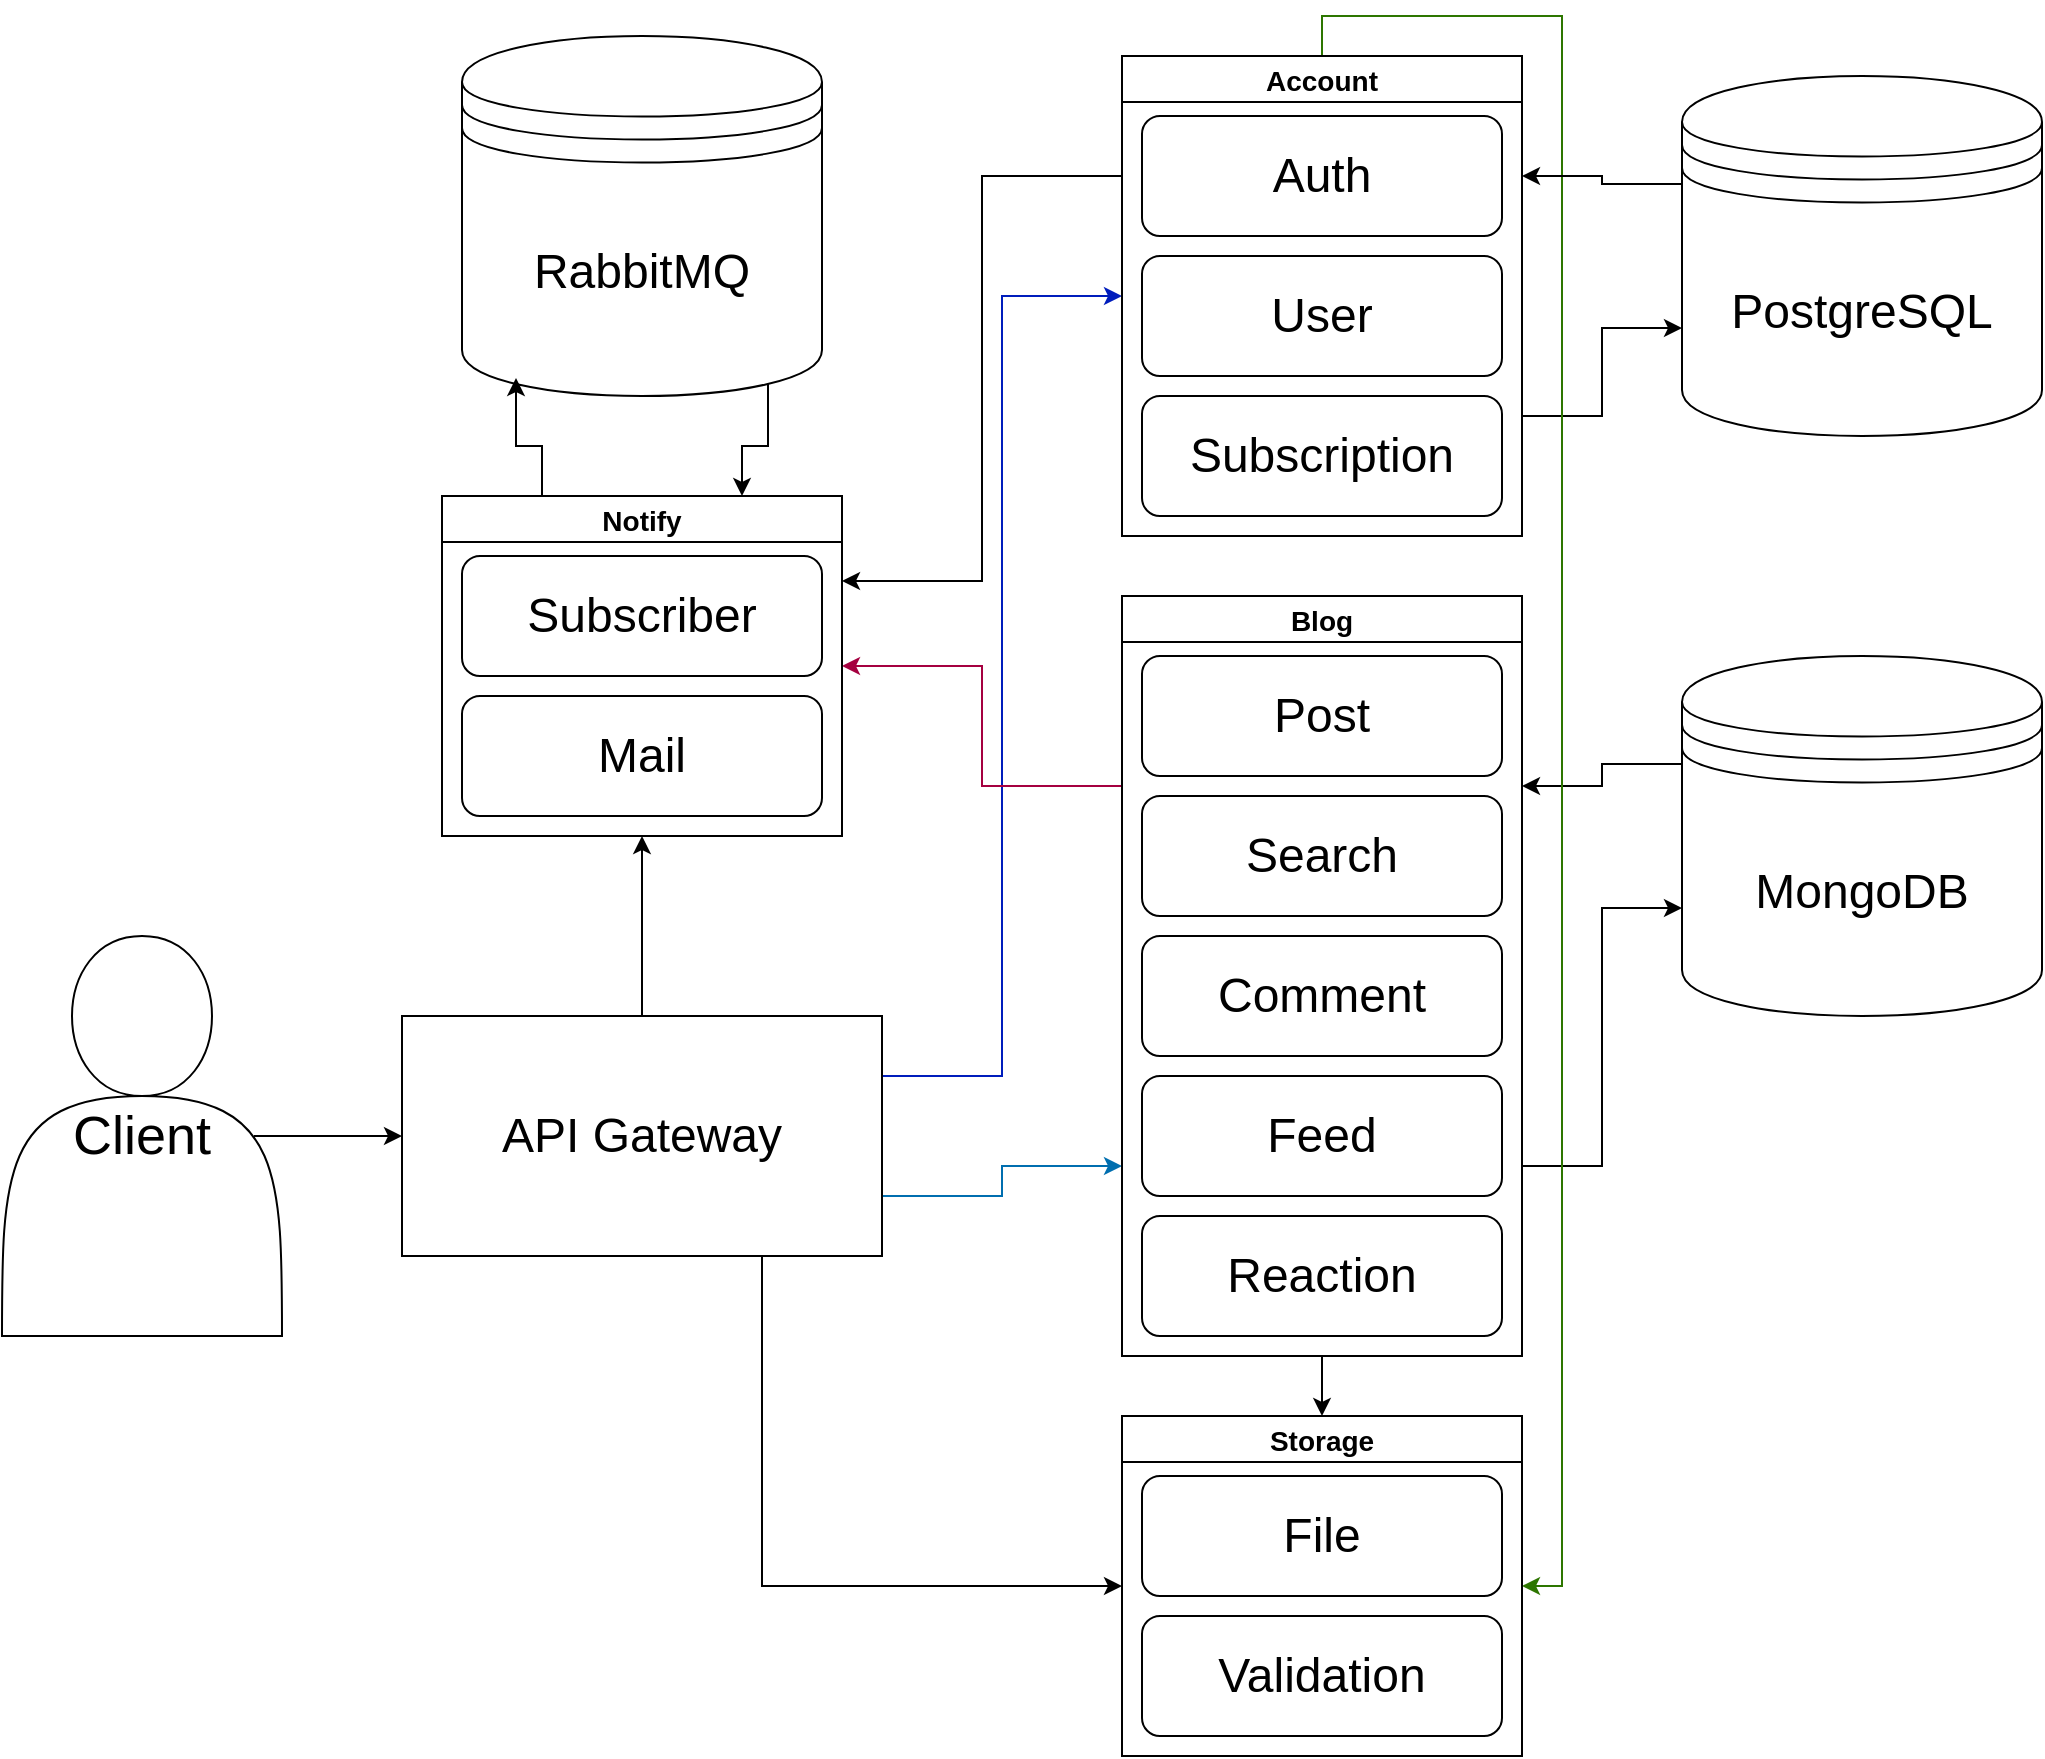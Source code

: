 <mxfile version="26.2.14">
  <diagram name="Страница — 1" id="E-KWL4b_cUegu8uP3uy0">
    <mxGraphModel dx="2504" dy="2213" grid="1" gridSize="10" guides="1" tooltips="1" connect="1" arrows="1" fold="1" page="1" pageScale="1" pageWidth="827" pageHeight="1169" math="0" shadow="0">
      <root>
        <mxCell id="0" />
        <mxCell id="1" parent="0" />
        <mxCell id="BceRC29hzjKhQW0gHX47-20" style="edgeStyle=orthogonalEdgeStyle;rounded=0;orthogonalLoop=1;jettySize=auto;html=1;exitX=1;exitY=0.75;exitDx=0;exitDy=0;entryX=0;entryY=0.75;entryDx=0;entryDy=0;fillColor=#1ba1e2;strokeColor=#006EAF;" edge="1" parent="1" source="BceRC29hzjKhQW0gHX47-1" target="BceRC29hzjKhQW0gHX47-2">
          <mxGeometry relative="1" as="geometry" />
        </mxCell>
        <mxCell id="BceRC29hzjKhQW0gHX47-35" style="edgeStyle=orthogonalEdgeStyle;rounded=0;orthogonalLoop=1;jettySize=auto;html=1;exitX=1;exitY=0.25;exitDx=0;exitDy=0;entryX=0;entryY=0.5;entryDx=0;entryDy=0;fillColor=#0050ef;strokeColor=#001DBC;" edge="1" parent="1" source="BceRC29hzjKhQW0gHX47-1" target="BceRC29hzjKhQW0gHX47-29">
          <mxGeometry relative="1" as="geometry" />
        </mxCell>
        <mxCell id="BceRC29hzjKhQW0gHX47-36" style="edgeStyle=orthogonalEdgeStyle;rounded=0;orthogonalLoop=1;jettySize=auto;html=1;exitX=0.75;exitY=1;exitDx=0;exitDy=0;entryX=0;entryY=0.5;entryDx=0;entryDy=0;" edge="1" parent="1" source="BceRC29hzjKhQW0gHX47-1" target="BceRC29hzjKhQW0gHX47-37">
          <mxGeometry relative="1" as="geometry" />
        </mxCell>
        <mxCell id="BceRC29hzjKhQW0gHX47-51" style="edgeStyle=orthogonalEdgeStyle;rounded=0;orthogonalLoop=1;jettySize=auto;html=1;exitX=0.5;exitY=0;exitDx=0;exitDy=0;entryX=0.5;entryY=1;entryDx=0;entryDy=0;" edge="1" parent="1" source="BceRC29hzjKhQW0gHX47-1" target="BceRC29hzjKhQW0gHX47-22">
          <mxGeometry relative="1" as="geometry" />
        </mxCell>
        <mxCell id="BceRC29hzjKhQW0gHX47-1" value="&lt;font style=&quot;font-size: 24px;&quot;&gt;API Gateway&lt;/font&gt;" style="rounded=0;whiteSpace=wrap;html=1;" vertex="1" parent="1">
          <mxGeometry x="80" y="160" width="240" height="120" as="geometry" />
        </mxCell>
        <mxCell id="BceRC29hzjKhQW0gHX47-19" style="edgeStyle=orthogonalEdgeStyle;rounded=0;orthogonalLoop=1;jettySize=auto;html=1;entryX=0;entryY=0.7;entryDx=0;entryDy=0;exitX=1;exitY=0.75;exitDx=0;exitDy=0;" edge="1" parent="1" source="BceRC29hzjKhQW0gHX47-2" target="BceRC29hzjKhQW0gHX47-15">
          <mxGeometry relative="1" as="geometry">
            <mxPoint x="640" y="106" as="sourcePoint" />
          </mxGeometry>
        </mxCell>
        <mxCell id="BceRC29hzjKhQW0gHX47-55" style="edgeStyle=orthogonalEdgeStyle;rounded=0;orthogonalLoop=1;jettySize=auto;html=1;exitX=0;exitY=0.25;exitDx=0;exitDy=0;entryX=1;entryY=0.5;entryDx=0;entryDy=0;fillColor=#d80073;strokeColor=#A50040;" edge="1" parent="1" source="BceRC29hzjKhQW0gHX47-2" target="BceRC29hzjKhQW0gHX47-22">
          <mxGeometry relative="1" as="geometry" />
        </mxCell>
        <mxCell id="BceRC29hzjKhQW0gHX47-57" style="edgeStyle=orthogonalEdgeStyle;rounded=0;orthogonalLoop=1;jettySize=auto;html=1;exitX=0.5;exitY=1;exitDx=0;exitDy=0;entryX=0.5;entryY=0;entryDx=0;entryDy=0;" edge="1" parent="1" source="BceRC29hzjKhQW0gHX47-2" target="BceRC29hzjKhQW0gHX47-37">
          <mxGeometry relative="1" as="geometry" />
        </mxCell>
        <mxCell id="BceRC29hzjKhQW0gHX47-2" value="Blog" style="swimlane;fontSize=14;" vertex="1" parent="1">
          <mxGeometry x="440" y="-50" width="200" height="380" as="geometry" />
        </mxCell>
        <mxCell id="BceRC29hzjKhQW0gHX47-5" value="&lt;font style=&quot;font-size: 24px;&quot;&gt;Post&lt;/font&gt;" style="rounded=1;whiteSpace=wrap;html=1;" vertex="1" parent="BceRC29hzjKhQW0gHX47-2">
          <mxGeometry x="10" y="30" width="180" height="60" as="geometry" />
        </mxCell>
        <mxCell id="BceRC29hzjKhQW0gHX47-9" value="&lt;font style=&quot;font-size: 24px;&quot;&gt;Search&lt;/font&gt;" style="rounded=1;whiteSpace=wrap;html=1;" vertex="1" parent="BceRC29hzjKhQW0gHX47-2">
          <mxGeometry x="10" y="100" width="180" height="60" as="geometry" />
        </mxCell>
        <mxCell id="BceRC29hzjKhQW0gHX47-10" value="&lt;font style=&quot;font-size: 24px;&quot;&gt;Comment&lt;/font&gt;" style="rounded=1;whiteSpace=wrap;html=1;" vertex="1" parent="BceRC29hzjKhQW0gHX47-2">
          <mxGeometry x="10" y="170" width="180" height="60" as="geometry" />
        </mxCell>
        <mxCell id="BceRC29hzjKhQW0gHX47-45" value="&lt;font style=&quot;font-size: 24px;&quot;&gt;Feed&lt;/font&gt;" style="rounded=1;whiteSpace=wrap;html=1;" vertex="1" parent="BceRC29hzjKhQW0gHX47-2">
          <mxGeometry x="10" y="240" width="180" height="60" as="geometry" />
        </mxCell>
        <mxCell id="BceRC29hzjKhQW0gHX47-46" value="&lt;font style=&quot;font-size: 24px;&quot;&gt;Reaction&lt;/font&gt;" style="rounded=1;whiteSpace=wrap;html=1;" vertex="1" parent="BceRC29hzjKhQW0gHX47-2">
          <mxGeometry x="10" y="310" width="180" height="60" as="geometry" />
        </mxCell>
        <mxCell id="BceRC29hzjKhQW0gHX47-18" style="edgeStyle=orthogonalEdgeStyle;rounded=0;orthogonalLoop=1;jettySize=auto;html=1;exitX=0;exitY=0.3;exitDx=0;exitDy=0;entryX=1;entryY=0.25;entryDx=0;entryDy=0;" edge="1" parent="1" source="BceRC29hzjKhQW0gHX47-15" target="BceRC29hzjKhQW0gHX47-2">
          <mxGeometry relative="1" as="geometry">
            <mxPoint x="670" y="20" as="targetPoint" />
          </mxGeometry>
        </mxCell>
        <mxCell id="BceRC29hzjKhQW0gHX47-15" value="&lt;font style=&quot;font-size: 24px;&quot;&gt;MongoDB&lt;/font&gt;" style="shape=datastore;whiteSpace=wrap;html=1;" vertex="1" parent="1">
          <mxGeometry x="720" y="-20" width="180" height="180" as="geometry" />
        </mxCell>
        <mxCell id="BceRC29hzjKhQW0gHX47-22" value="Notify" style="swimlane;fontSize=14;" vertex="1" parent="1">
          <mxGeometry x="100" y="-100" width="200" height="170" as="geometry" />
        </mxCell>
        <mxCell id="BceRC29hzjKhQW0gHX47-23" value="&lt;font style=&quot;font-size: 24px;&quot;&gt;Subscriber&lt;/font&gt;" style="rounded=1;whiteSpace=wrap;html=1;" vertex="1" parent="BceRC29hzjKhQW0gHX47-22">
          <mxGeometry x="10" y="30" width="180" height="60" as="geometry" />
        </mxCell>
        <mxCell id="BceRC29hzjKhQW0gHX47-24" value="&lt;font style=&quot;font-size: 24px;&quot;&gt;Mail&lt;/font&gt;" style="rounded=1;whiteSpace=wrap;html=1;" vertex="1" parent="BceRC29hzjKhQW0gHX47-22">
          <mxGeometry x="10" y="100" width="180" height="60" as="geometry" />
        </mxCell>
        <mxCell id="BceRC29hzjKhQW0gHX47-28" style="edgeStyle=orthogonalEdgeStyle;rounded=0;orthogonalLoop=1;jettySize=auto;html=1;entryX=0;entryY=0.7;entryDx=0;entryDy=0;exitX=1;exitY=0.75;exitDx=0;exitDy=0;" edge="1" parent="1" source="BceRC29hzjKhQW0gHX47-29" target="BceRC29hzjKhQW0gHX47-34">
          <mxGeometry relative="1" as="geometry">
            <mxPoint x="640" y="-184" as="sourcePoint" />
          </mxGeometry>
        </mxCell>
        <mxCell id="BceRC29hzjKhQW0gHX47-59" style="edgeStyle=orthogonalEdgeStyle;rounded=0;orthogonalLoop=1;jettySize=auto;html=1;exitX=0.5;exitY=0;exitDx=0;exitDy=0;entryX=1;entryY=0.5;entryDx=0;entryDy=0;fillColor=#60a917;strokeColor=#2D7600;" edge="1" parent="1" source="BceRC29hzjKhQW0gHX47-29" target="BceRC29hzjKhQW0gHX47-37">
          <mxGeometry relative="1" as="geometry" />
        </mxCell>
        <mxCell id="BceRC29hzjKhQW0gHX47-29" value="Account" style="swimlane;fontSize=14;" vertex="1" parent="1">
          <mxGeometry x="440" y="-320" width="200" height="240" as="geometry" />
        </mxCell>
        <mxCell id="BceRC29hzjKhQW0gHX47-30" value="&lt;font style=&quot;font-size: 24px;&quot;&gt;Auth&lt;/font&gt;" style="rounded=1;whiteSpace=wrap;html=1;" vertex="1" parent="BceRC29hzjKhQW0gHX47-29">
          <mxGeometry x="10" y="30" width="180" height="60" as="geometry" />
        </mxCell>
        <mxCell id="BceRC29hzjKhQW0gHX47-31" value="&lt;font style=&quot;font-size: 24px;&quot;&gt;User&lt;/font&gt;" style="rounded=1;whiteSpace=wrap;html=1;" vertex="1" parent="BceRC29hzjKhQW0gHX47-29">
          <mxGeometry x="10" y="100" width="180" height="60" as="geometry" />
        </mxCell>
        <mxCell id="BceRC29hzjKhQW0gHX47-32" value="&lt;font style=&quot;font-size: 24px;&quot;&gt;Subscription&lt;/font&gt;" style="rounded=1;whiteSpace=wrap;html=1;" vertex="1" parent="BceRC29hzjKhQW0gHX47-29">
          <mxGeometry x="10" y="170" width="180" height="60" as="geometry" />
        </mxCell>
        <mxCell id="BceRC29hzjKhQW0gHX47-33" style="edgeStyle=orthogonalEdgeStyle;rounded=0;orthogonalLoop=1;jettySize=auto;html=1;exitX=0;exitY=0.3;exitDx=0;exitDy=0;entryX=1;entryY=0.25;entryDx=0;entryDy=0;" edge="1" parent="1" source="BceRC29hzjKhQW0gHX47-34" target="BceRC29hzjKhQW0gHX47-29">
          <mxGeometry relative="1" as="geometry">
            <mxPoint x="670" y="-270" as="targetPoint" />
          </mxGeometry>
        </mxCell>
        <mxCell id="BceRC29hzjKhQW0gHX47-34" value="&lt;font style=&quot;font-size: 24px;&quot;&gt;PostgreSQL&lt;/font&gt;" style="shape=datastore;whiteSpace=wrap;html=1;" vertex="1" parent="1">
          <mxGeometry x="720" y="-310" width="180" height="180" as="geometry" />
        </mxCell>
        <mxCell id="BceRC29hzjKhQW0gHX47-37" value="Storage" style="swimlane;fontSize=14;" vertex="1" parent="1">
          <mxGeometry x="440" y="360" width="200" height="170" as="geometry" />
        </mxCell>
        <mxCell id="BceRC29hzjKhQW0gHX47-38" value="&lt;font style=&quot;font-size: 24px;&quot;&gt;File&lt;/font&gt;" style="rounded=1;whiteSpace=wrap;html=1;" vertex="1" parent="BceRC29hzjKhQW0gHX47-37">
          <mxGeometry x="10" y="30" width="180" height="60" as="geometry" />
        </mxCell>
        <mxCell id="BceRC29hzjKhQW0gHX47-40" value="&lt;font style=&quot;font-size: 24px;&quot;&gt;Validation&lt;/font&gt;" style="rounded=1;whiteSpace=wrap;html=1;" vertex="1" parent="BceRC29hzjKhQW0gHX47-37">
          <mxGeometry x="10" y="100" width="180" height="60" as="geometry" />
        </mxCell>
        <mxCell id="BceRC29hzjKhQW0gHX47-44" style="edgeStyle=orthogonalEdgeStyle;rounded=0;orthogonalLoop=1;jettySize=auto;html=1;entryX=0;entryY=0.5;entryDx=0;entryDy=0;exitX=0.9;exitY=0.5;exitDx=0;exitDy=0;exitPerimeter=0;" edge="1" parent="1" source="BceRC29hzjKhQW0gHX47-43" target="BceRC29hzjKhQW0gHX47-1">
          <mxGeometry relative="1" as="geometry" />
        </mxCell>
        <mxCell id="BceRC29hzjKhQW0gHX47-43" value="&lt;font style=&quot;font-size: 27px;&quot;&gt;Client&lt;/font&gt;" style="shape=actor;whiteSpace=wrap;html=1;" vertex="1" parent="1">
          <mxGeometry x="-120" y="120" width="140" height="200" as="geometry" />
        </mxCell>
        <mxCell id="BceRC29hzjKhQW0gHX47-53" style="edgeStyle=orthogonalEdgeStyle;rounded=0;orthogonalLoop=1;jettySize=auto;html=1;exitX=0.85;exitY=0.95;exitDx=0;exitDy=0;exitPerimeter=0;entryX=0.75;entryY=0;entryDx=0;entryDy=0;" edge="1" parent="1" source="BceRC29hzjKhQW0gHX47-49" target="BceRC29hzjKhQW0gHX47-22">
          <mxGeometry relative="1" as="geometry" />
        </mxCell>
        <mxCell id="BceRC29hzjKhQW0gHX47-49" value="&lt;font style=&quot;font-size: 24px;&quot;&gt;RabbitMQ&lt;/font&gt;" style="shape=datastore;whiteSpace=wrap;html=1;" vertex="1" parent="1">
          <mxGeometry x="110" y="-330" width="180" height="180" as="geometry" />
        </mxCell>
        <mxCell id="BceRC29hzjKhQW0gHX47-52" style="edgeStyle=orthogonalEdgeStyle;rounded=0;orthogonalLoop=1;jettySize=auto;html=1;exitX=0.25;exitY=0;exitDx=0;exitDy=0;entryX=0.15;entryY=0.95;entryDx=0;entryDy=0;entryPerimeter=0;" edge="1" parent="1" source="BceRC29hzjKhQW0gHX47-22" target="BceRC29hzjKhQW0gHX47-49">
          <mxGeometry relative="1" as="geometry" />
        </mxCell>
        <mxCell id="BceRC29hzjKhQW0gHX47-54" style="edgeStyle=orthogonalEdgeStyle;rounded=0;orthogonalLoop=1;jettySize=auto;html=1;entryX=1;entryY=0.25;entryDx=0;entryDy=0;exitX=0;exitY=0.25;exitDx=0;exitDy=0;" edge="1" parent="1" source="BceRC29hzjKhQW0gHX47-29" target="BceRC29hzjKhQW0gHX47-22">
          <mxGeometry relative="1" as="geometry">
            <mxPoint x="420" y="-240" as="sourcePoint" />
          </mxGeometry>
        </mxCell>
      </root>
    </mxGraphModel>
  </diagram>
</mxfile>
